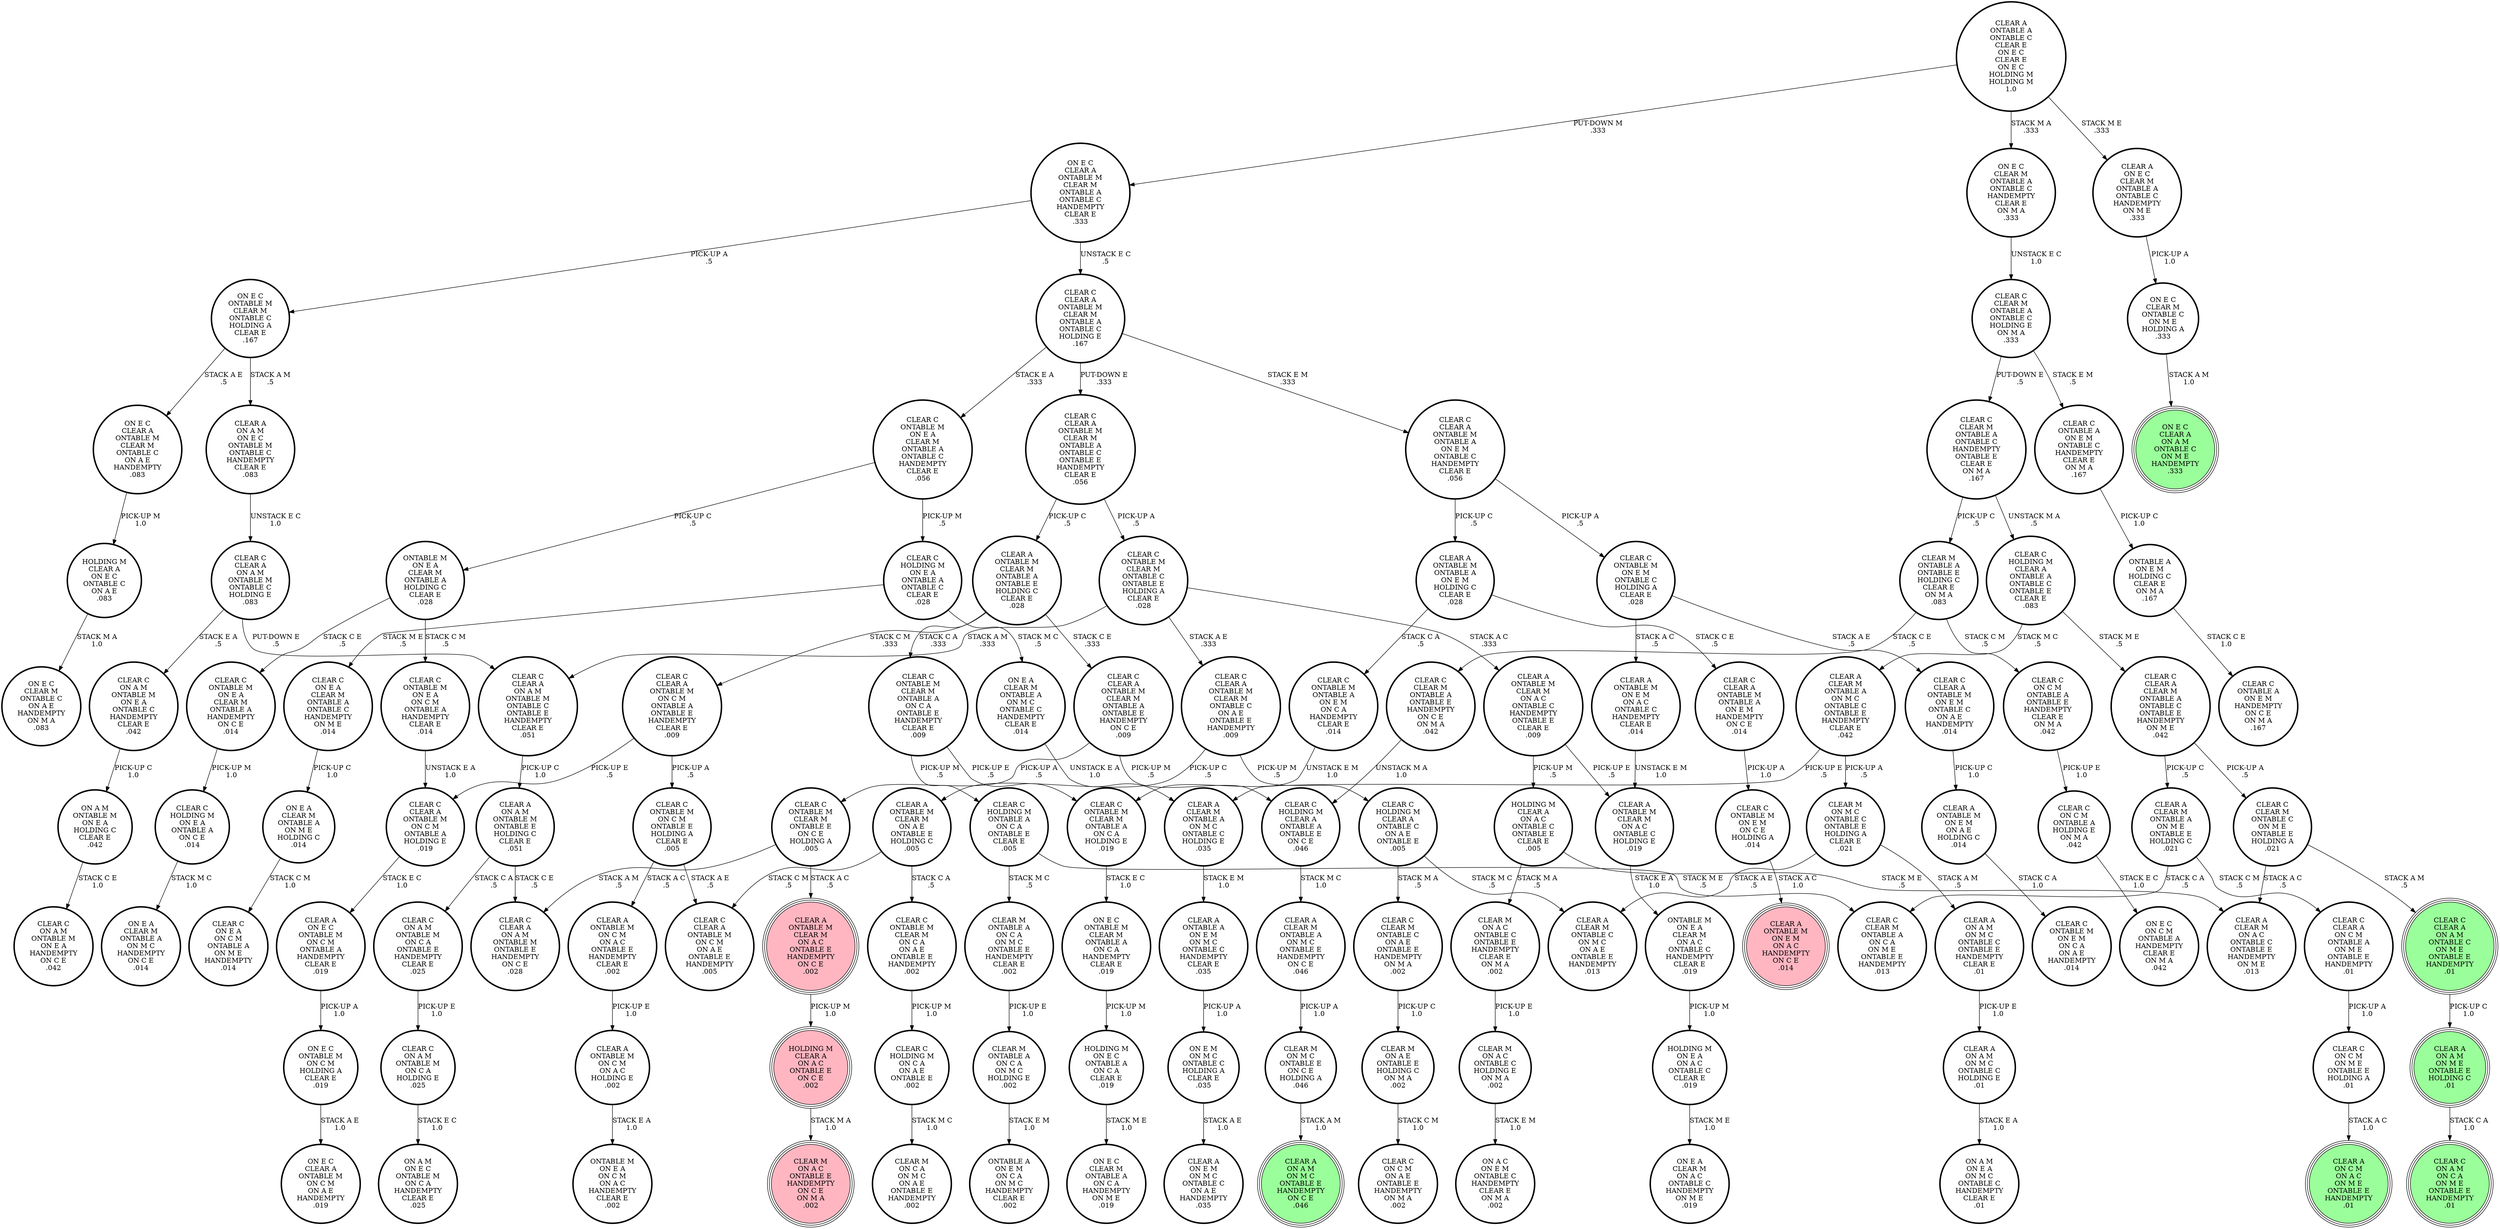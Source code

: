 digraph {
"CLEAR C\nHOLDING M\nONTABLE A\nON C A\nONTABLE E\nCLEAR E\n.005\n" -> "CLEAR C\nCLEAR M\nONTABLE A\nON C A\nON M E\nONTABLE E\nHANDEMPTY\n.013\n"[label="STACK M E\n.5\n"];
"CLEAR C\nHOLDING M\nONTABLE A\nON C A\nONTABLE E\nCLEAR E\n.005\n" -> "CLEAR M\nONTABLE A\nON C A\nON M C\nONTABLE E\nHANDEMPTY\nCLEAR E\n.002\n"[label="STACK M C\n.5\n"];
"ON E C\nONTABLE M\nON C M\nHOLDING A\nCLEAR E\n.019\n" -> "ON E C\nCLEAR A\nONTABLE M\nON C M\nON A E\nHANDEMPTY\n.019\n"[label="STACK A E\n1.0\n"];
"CLEAR C\nCLEAR A\nON A M\nONTABLE C\nON M E\nONTABLE E\nHANDEMPTY\n.01\n" -> "CLEAR A\nON A M\nON M E\nONTABLE E\nHOLDING C\n.01\n"[label="PICK-UP C\n1.0\n"];
"CLEAR A\nONTABLE M\nON E M\nON A E\nHOLDING C\n.014\n" -> "CLEAR C\nONTABLE M\nON E M\nON C A\nON A E\nHANDEMPTY\n.014\n"[label="STACK C A\n1.0\n"];
"CLEAR C\nCLEAR A\nONTABLE M\nON E M\nONTABLE C\nON A E\nHANDEMPTY\n.014\n" -> "CLEAR A\nONTABLE M\nON E M\nON A E\nHOLDING C\n.014\n"[label="PICK-UP C\n1.0\n"];
"CLEAR A\nONTABLE M\nONTABLE A\nON E M\nHOLDING C\nCLEAR E\n.028\n" -> "CLEAR C\nONTABLE M\nONTABLE A\nON E M\nON C A\nHANDEMPTY\nCLEAR E\n.014\n"[label="STACK C A\n.5\n"];
"CLEAR A\nONTABLE M\nONTABLE A\nON E M\nHOLDING C\nCLEAR E\n.028\n" -> "CLEAR C\nCLEAR A\nONTABLE M\nONTABLE A\nON E M\nHANDEMPTY\nON C E\n.014\n"[label="STACK C E\n.5\n"];
"CLEAR A\nONTABLE M\nON E M\nON A C\nONTABLE C\nHANDEMPTY\nCLEAR E\n.014\n" -> "CLEAR A\nONTABLE M\nCLEAR M\nON A C\nONTABLE C\nHOLDING E\n.019\n"[label="UNSTACK E M\n1.0\n"];
"CLEAR A\nONTABLE A\nON E M\nON M C\nONTABLE C\nHANDEMPTY\nCLEAR E\n.035\n" -> "ON E M\nON M C\nONTABLE C\nHOLDING A\nCLEAR E\n.035\n"[label="PICK-UP A\n1.0\n"];
"CLEAR A\nONTABLE M\nON C M\nON A C\nHOLDING E\n.002\n" -> "ONTABLE M\nON E A\nON C M\nON A C\nHANDEMPTY\nCLEAR E\n.002\n"[label="STACK E A\n1.0\n"];
"CLEAR C\nCLEAR M\nONTABLE A\nONTABLE C\nHANDEMPTY\nONTABLE E\nCLEAR E\nON M A\n.167\n" -> "CLEAR M\nONTABLE A\nONTABLE E\nHOLDING C\nCLEAR E\nON M A\n.083\n"[label="PICK-UP C\n.5\n"];
"CLEAR C\nCLEAR M\nONTABLE A\nONTABLE C\nHANDEMPTY\nONTABLE E\nCLEAR E\nON M A\n.167\n" -> "CLEAR C\nHOLDING M\nCLEAR A\nONTABLE A\nONTABLE C\nONTABLE E\nCLEAR E\n.083\n"[label="UNSTACK M A\n.5\n"];
"CLEAR C\nCLEAR A\nON C M\nONTABLE A\nON M E\nONTABLE E\nHANDEMPTY\n.01\n" -> "CLEAR C\nON C M\nON M E\nONTABLE E\nHOLDING A\n.01\n"[label="PICK-UP A\n1.0\n"];
"CLEAR A\nONTABLE A\nONTABLE C\nCLEAR E\nON E C\nCLEAR E\nON E C\nHOLDING M\nHOLDING M\n1.0\n" -> "ON E C\nCLEAR A\nONTABLE M\nCLEAR M\nONTABLE A\nONTABLE C\nHANDEMPTY\nCLEAR E\n.333\n"[label="PUT-DOWN M\n.333\n"];
"CLEAR A\nONTABLE A\nONTABLE C\nCLEAR E\nON E C\nCLEAR E\nON E C\nHOLDING M\nHOLDING M\n1.0\n" -> "ON E C\nCLEAR M\nONTABLE A\nONTABLE C\nHANDEMPTY\nCLEAR E\nON M A\n.333\n"[label="STACK M A\n.333\n"];
"CLEAR A\nONTABLE A\nONTABLE C\nCLEAR E\nON E C\nCLEAR E\nON E C\nHOLDING M\nHOLDING M\n1.0\n" -> "CLEAR A\nON E C\nCLEAR M\nONTABLE A\nONTABLE C\nHANDEMPTY\nON M E\n.333\n"[label="STACK M E\n.333\n"];
"CLEAR C\nONTABLE M\nONTABLE A\nON E M\nON C A\nHANDEMPTY\nCLEAR E\n.014\n" -> "CLEAR C\nONTABLE M\nCLEAR M\nONTABLE A\nON C A\nHOLDING E\n.019\n"[label="UNSTACK E M\n1.0\n"];
"CLEAR C\nHOLDING M\nCLEAR A\nONTABLE A\nONTABLE E\nON C E\n.046\n" -> "CLEAR A\nCLEAR M\nONTABLE A\nON M C\nONTABLE E\nHANDEMPTY\nON C E\n.046\n"[label="STACK M C\n1.0\n"];
"CLEAR A\nON E C\nONTABLE M\nON C M\nONTABLE A\nHANDEMPTY\nCLEAR E\n.019\n" -> "ON E C\nONTABLE M\nON C M\nHOLDING A\nCLEAR E\n.019\n"[label="PICK-UP A\n1.0\n"];
"CLEAR C\nONTABLE A\nON E M\nONTABLE C\nHANDEMPTY\nCLEAR E\nON M A\n.167\n" -> "ONTABLE A\nON E M\nHOLDING C\nCLEAR E\nON M A\n.167\n"[label="PICK-UP C\n1.0\n"];
"CLEAR A\nCLEAR M\nONTABLE A\nON M C\nONTABLE C\nONTABLE E\nHANDEMPTY\nCLEAR E\n.042\n" -> "CLEAR M\nON M C\nONTABLE C\nONTABLE E\nHOLDING A\nCLEAR E\n.021\n"[label="PICK-UP A\n.5\n"];
"CLEAR A\nCLEAR M\nONTABLE A\nON M C\nONTABLE C\nONTABLE E\nHANDEMPTY\nCLEAR E\n.042\n" -> "CLEAR A\nCLEAR M\nONTABLE A\nON M C\nONTABLE C\nHOLDING E\n.035\n"[label="PICK-UP E\n.5\n"];
"CLEAR C\nONTABLE M\nON E A\nCLEAR M\nONTABLE A\nONTABLE C\nHANDEMPTY\nCLEAR E\n.056\n" -> "ONTABLE M\nON E A\nCLEAR M\nONTABLE A\nHOLDING C\nCLEAR E\n.028\n"[label="PICK-UP C\n.5\n"];
"CLEAR C\nONTABLE M\nON E A\nCLEAR M\nONTABLE A\nONTABLE C\nHANDEMPTY\nCLEAR E\n.056\n" -> "CLEAR C\nHOLDING M\nON E A\nONTABLE A\nONTABLE C\nCLEAR E\n.028\n"[label="PICK-UP M\n.5\n"];
"CLEAR C\nONTABLE M\nON C M\nONTABLE E\nHOLDING A\nCLEAR E\n.005\n" -> "CLEAR A\nONTABLE M\nON C M\nON A C\nONTABLE E\nHANDEMPTY\nCLEAR E\n.002\n"[label="STACK A C\n.5\n"];
"CLEAR C\nONTABLE M\nON C M\nONTABLE E\nHOLDING A\nCLEAR E\n.005\n" -> "CLEAR C\nCLEAR A\nONTABLE M\nON C M\nON A E\nONTABLE E\nHANDEMPTY\n.005\n"[label="STACK A E\n.5\n"];
"CLEAR A\nONTABLE M\nCLEAR M\nON A E\nONTABLE E\nHOLDING C\n.005\n" -> "CLEAR C\nCLEAR A\nONTABLE M\nON C M\nON A E\nONTABLE E\nHANDEMPTY\n.005\n"[label="STACK C M\n.5\n"];
"CLEAR A\nONTABLE M\nCLEAR M\nON A E\nONTABLE E\nHOLDING C\n.005\n" -> "CLEAR C\nONTABLE M\nCLEAR M\nON C A\nON A E\nONTABLE E\nHANDEMPTY\n.002\n"[label="STACK C A\n.5\n"];
"CLEAR A\nON A M\nON M E\nONTABLE E\nHOLDING C\n.01\n" -> "CLEAR C\nON A M\nON C A\nON M E\nONTABLE E\nHANDEMPTY\n.01\n"[label="STACK C A\n1.0\n"];
"CLEAR A\nONTABLE M\nCLEAR M\nON A C\nONTABLE C\nHOLDING E\n.019\n" -> "ONTABLE M\nON E A\nCLEAR M\nON A C\nONTABLE C\nHANDEMPTY\nCLEAR E\n.019\n"[label="STACK E A\n1.0\n"];
"CLEAR C\nON E A\nCLEAR M\nONTABLE A\nONTABLE C\nHANDEMPTY\nON M E\n.014\n" -> "ON E A\nCLEAR M\nONTABLE A\nON M E\nHOLDING C\n.014\n"[label="PICK-UP C\n1.0\n"];
"ON A M\nONTABLE M\nON E A\nHOLDING C\nCLEAR E\n.042\n" -> "CLEAR C\nON A M\nONTABLE M\nON E A\nHANDEMPTY\nON C E\n.042\n"[label="STACK C E\n1.0\n"];
"CLEAR C\nCLEAR M\nONTABLE C\nON A E\nONTABLE E\nHANDEMPTY\nON M A\n.002\n" -> "CLEAR M\nON A E\nONTABLE E\nHOLDING C\nON M A\n.002\n"[label="PICK-UP C\n1.0\n"];
"CLEAR C\nCLEAR A\nONTABLE M\nON C M\nONTABLE A\nONTABLE E\nHANDEMPTY\nCLEAR E\n.009\n" -> "CLEAR C\nCLEAR A\nONTABLE M\nON C M\nONTABLE A\nHOLDING E\n.019\n"[label="PICK-UP E\n.5\n"];
"CLEAR C\nCLEAR A\nONTABLE M\nON C M\nONTABLE A\nONTABLE E\nHANDEMPTY\nCLEAR E\n.009\n" -> "CLEAR C\nONTABLE M\nON C M\nONTABLE E\nHOLDING A\nCLEAR E\n.005\n"[label="PICK-UP A\n.5\n"];
"ON E C\nCLEAR A\nONTABLE M\nCLEAR M\nONTABLE C\nON A E\nHANDEMPTY\n.083\n" -> "HOLDING M\nCLEAR A\nON E C\nONTABLE C\nON A E\n.083\n"[label="PICK-UP M\n1.0\n"];
"CLEAR C\nONTABLE M\nON E M\nONTABLE C\nHOLDING A\nCLEAR E\n.028\n" -> "CLEAR C\nCLEAR A\nONTABLE M\nON E M\nONTABLE C\nON A E\nHANDEMPTY\n.014\n"[label="STACK A E\n.5\n"];
"CLEAR C\nONTABLE M\nON E M\nONTABLE C\nHOLDING A\nCLEAR E\n.028\n" -> "CLEAR A\nONTABLE M\nON E M\nON A C\nONTABLE C\nHANDEMPTY\nCLEAR E\n.014\n"[label="STACK A C\n.5\n"];
"CLEAR C\nHOLDING M\nON C A\nON A E\nONTABLE E\n.002\n" -> "CLEAR M\nON C A\nON M C\nON A E\nONTABLE E\nHANDEMPTY\n.002\n"[label="STACK M C\n1.0\n"];
"CLEAR A\nON A M\nON M C\nONTABLE C\nHOLDING E\n.01\n" -> "ON A M\nON E A\nON M C\nONTABLE C\nHANDEMPTY\nCLEAR E\n.01\n"[label="STACK E A\n1.0\n"];
"ON E C\nCLEAR A\nONTABLE M\nCLEAR M\nONTABLE A\nONTABLE C\nHANDEMPTY\nCLEAR E\n.333\n" -> "CLEAR C\nCLEAR A\nONTABLE M\nCLEAR M\nONTABLE A\nONTABLE C\nHOLDING E\n.167\n"[label="UNSTACK E C\n.5\n"];
"ON E C\nCLEAR A\nONTABLE M\nCLEAR M\nONTABLE A\nONTABLE C\nHANDEMPTY\nCLEAR E\n.333\n" -> "ON E C\nONTABLE M\nCLEAR M\nONTABLE C\nHOLDING A\nCLEAR E\n.167\n"[label="PICK-UP A\n.5\n"];
"CLEAR A\nCLEAR M\nONTABLE A\nON M C\nONTABLE C\nHOLDING E\n.035\n" -> "CLEAR A\nONTABLE A\nON E M\nON M C\nONTABLE C\nHANDEMPTY\nCLEAR E\n.035\n"[label="STACK E M\n1.0\n"];
"CLEAR A\nON A M\nON E C\nONTABLE M\nONTABLE C\nHANDEMPTY\nCLEAR E\n.083\n" -> "CLEAR C\nCLEAR A\nON A M\nONTABLE M\nONTABLE C\nHOLDING E\n.083\n"[label="UNSTACK E C\n1.0\n"];
"CLEAR C\nONTABLE M\nCLEAR M\nONTABLE E\nON C E\nHOLDING A\n.005\n" -> "CLEAR C\nCLEAR A\nON A M\nONTABLE M\nONTABLE E\nHANDEMPTY\nON C E\n.028\n"[label="STACK A M\n.5\n"];
"CLEAR C\nONTABLE M\nCLEAR M\nONTABLE E\nON C E\nHOLDING A\n.005\n" -> "CLEAR A\nONTABLE M\nCLEAR M\nON A C\nONTABLE E\nHANDEMPTY\nON C E\n.002\n"[label="STACK A C\n.5\n"];
"HOLDING M\nCLEAR A\nON A C\nONTABLE E\nON C E\n.002\n" -> "CLEAR M\nON A C\nONTABLE E\nHANDEMPTY\nON C E\nON M A\n.002\n"[label="STACK M A\n1.0\n"];
"CLEAR C\nONTABLE M\nCLEAR M\nONTABLE A\nON C A\nHOLDING E\n.019\n" -> "ON E C\nONTABLE M\nCLEAR M\nONTABLE A\nON C A\nHANDEMPTY\nCLEAR E\n.019\n"[label="STACK E C\n1.0\n"];
"ON E C\nCLEAR M\nONTABLE C\nON M E\nHOLDING A\n.333\n" -> "ON E C\nCLEAR A\nON A M\nONTABLE C\nON M E\nHANDEMPTY\n.333\n"[label="STACK A M\n1.0\n"];
"ON E A\nCLEAR M\nONTABLE A\nON M C\nONTABLE C\nHANDEMPTY\nCLEAR E\n.014\n" -> "CLEAR A\nCLEAR M\nONTABLE A\nON M C\nONTABLE C\nHOLDING E\n.035\n"[label="UNSTACK E A\n1.0\n"];
"ONTABLE A\nON E M\nHOLDING C\nCLEAR E\nON M A\n.167\n" -> "CLEAR C\nONTABLE A\nON E M\nHANDEMPTY\nON C E\nON M A\n.167\n"[label="STACK C E\n1.0\n"];
"CLEAR C\nCLEAR A\nONTABLE M\nCLEAR M\nONTABLE A\nONTABLE C\nHOLDING E\n.167\n" -> "CLEAR C\nCLEAR A\nONTABLE M\nCLEAR M\nONTABLE A\nONTABLE C\nONTABLE E\nHANDEMPTY\nCLEAR E\n.056\n"[label="PUT-DOWN E\n.333\n"];
"CLEAR C\nCLEAR A\nONTABLE M\nCLEAR M\nONTABLE A\nONTABLE C\nHOLDING E\n.167\n" -> "CLEAR C\nCLEAR A\nONTABLE M\nONTABLE A\nON E M\nONTABLE C\nHANDEMPTY\nCLEAR E\n.056\n"[label="STACK E M\n.333\n"];
"CLEAR C\nCLEAR A\nONTABLE M\nCLEAR M\nONTABLE A\nONTABLE C\nHOLDING E\n.167\n" -> "CLEAR C\nONTABLE M\nON E A\nCLEAR M\nONTABLE A\nONTABLE C\nHANDEMPTY\nCLEAR E\n.056\n"[label="STACK E A\n.333\n"];
"CLEAR A\nCLEAR M\nONTABLE A\nON M E\nONTABLE E\nHOLDING C\n.021\n" -> "CLEAR C\nCLEAR A\nON C M\nONTABLE A\nON M E\nONTABLE E\nHANDEMPTY\n.01\n"[label="STACK C M\n.5\n"];
"CLEAR A\nCLEAR M\nONTABLE A\nON M E\nONTABLE E\nHOLDING C\n.021\n" -> "CLEAR C\nCLEAR M\nONTABLE A\nON C A\nON M E\nONTABLE E\nHANDEMPTY\n.013\n"[label="STACK C A\n.5\n"];
"CLEAR C\nHOLDING M\nCLEAR A\nONTABLE C\nON A E\nONTABLE E\n.005\n" -> "CLEAR C\nCLEAR M\nONTABLE C\nON A E\nONTABLE E\nHANDEMPTY\nON M A\n.002\n"[label="STACK M A\n.5\n"];
"CLEAR C\nHOLDING M\nCLEAR A\nONTABLE C\nON A E\nONTABLE E\n.005\n" -> "CLEAR A\nCLEAR M\nONTABLE C\nON M C\nON A E\nONTABLE E\nHANDEMPTY\n.013\n"[label="STACK M C\n.5\n"];
"CLEAR C\nON A M\nONTABLE M\nON C A\nONTABLE E\nHANDEMPTY\nCLEAR E\n.025\n" -> "CLEAR C\nON A M\nONTABLE M\nON C A\nHOLDING E\n.025\n"[label="PICK-UP E\n1.0\n"];
"CLEAR A\nONTABLE M\nCLEAR M\nON A C\nONTABLE C\nHANDEMPTY\nONTABLE E\nCLEAR E\n.009\n" -> "CLEAR A\nONTABLE M\nCLEAR M\nON A C\nONTABLE C\nHOLDING E\n.019\n"[label="PICK-UP E\n.5\n"];
"CLEAR A\nONTABLE M\nCLEAR M\nON A C\nONTABLE C\nHANDEMPTY\nONTABLE E\nCLEAR E\n.009\n" -> "HOLDING M\nCLEAR A\nON A C\nONTABLE C\nONTABLE E\nCLEAR E\n.005\n"[label="PICK-UP M\n.5\n"];
"CLEAR C\nCLEAR M\nONTABLE A\nONTABLE C\nHOLDING E\nON M A\n.333\n" -> "CLEAR C\nCLEAR M\nONTABLE A\nONTABLE C\nHANDEMPTY\nONTABLE E\nCLEAR E\nON M A\n.167\n"[label="PUT-DOWN E\n.5\n"];
"CLEAR C\nCLEAR M\nONTABLE A\nONTABLE C\nHOLDING E\nON M A\n.333\n" -> "CLEAR C\nONTABLE A\nON E M\nONTABLE C\nHANDEMPTY\nCLEAR E\nON M A\n.167\n"[label="STACK E M\n.5\n"];
"ONTABLE M\nON E A\nCLEAR M\nON A C\nONTABLE C\nHANDEMPTY\nCLEAR E\n.019\n" -> "HOLDING M\nON E A\nON A C\nONTABLE C\nCLEAR E\n.019\n"[label="PICK-UP M\n1.0\n"];
"HOLDING M\nON E C\nONTABLE A\nON C A\nCLEAR E\n.019\n" -> "ON E C\nCLEAR M\nONTABLE A\nON C A\nHANDEMPTY\nON M E\n.019\n"[label="STACK M E\n1.0\n"];
"CLEAR C\nONTABLE M\nCLEAR M\nON C A\nON A E\nONTABLE E\nHANDEMPTY\n.002\n" -> "CLEAR C\nHOLDING M\nON C A\nON A E\nONTABLE E\n.002\n"[label="PICK-UP M\n1.0\n"];
"CLEAR M\nONTABLE A\nONTABLE E\nHOLDING C\nCLEAR E\nON M A\n.083\n" -> "CLEAR C\nON C M\nONTABLE A\nONTABLE E\nHANDEMPTY\nCLEAR E\nON M A\n.042\n"[label="STACK C M\n.5\n"];
"CLEAR M\nONTABLE A\nONTABLE E\nHOLDING C\nCLEAR E\nON M A\n.083\n" -> "CLEAR C\nCLEAR M\nONTABLE A\nONTABLE E\nHANDEMPTY\nON C E\nON M A\n.042\n"[label="STACK C E\n.5\n"];
"CLEAR M\nON M C\nONTABLE C\nONTABLE E\nHOLDING A\nCLEAR E\n.021\n" -> "CLEAR A\nON A M\nON M C\nONTABLE C\nONTABLE E\nHANDEMPTY\nCLEAR E\n.01\n"[label="STACK A M\n.5\n"];
"CLEAR M\nON M C\nONTABLE C\nONTABLE E\nHOLDING A\nCLEAR E\n.021\n" -> "CLEAR A\nCLEAR M\nONTABLE C\nON M C\nON A E\nONTABLE E\nHANDEMPTY\n.013\n"[label="STACK A E\n.5\n"];
"ON E A\nCLEAR M\nONTABLE A\nON M E\nHOLDING C\n.014\n" -> "CLEAR C\nON E A\nON C M\nONTABLE A\nON M E\nHANDEMPTY\n.014\n"[label="STACK C M\n1.0\n"];
"CLEAR C\nCLEAR A\nONTABLE M\nONTABLE A\nON E M\nHANDEMPTY\nON C E\n.014\n" -> "CLEAR C\nONTABLE M\nON E M\nON C E\nHOLDING A\n.014\n"[label="PICK-UP A\n1.0\n"];
"HOLDING M\nON E A\nON A C\nONTABLE C\nCLEAR E\n.019\n" -> "ON E A\nCLEAR M\nON A C\nONTABLE C\nHANDEMPTY\nON M E\n.019\n"[label="STACK M E\n1.0\n"];
"CLEAR M\nONTABLE A\nON C A\nON M C\nHOLDING E\n.002\n" -> "ONTABLE A\nON E M\nON C A\nON M C\nHANDEMPTY\nCLEAR E\n.002\n"[label="STACK E M\n1.0\n"];
"CLEAR C\nONTABLE M\nON E M\nON C E\nHOLDING A\n.014\n" -> "CLEAR A\nONTABLE M\nON E M\nON A C\nHANDEMPTY\nON C E\n.014\n"[label="STACK A C\n1.0\n"];
"ON E C\nONTABLE M\nCLEAR M\nONTABLE A\nON C A\nHANDEMPTY\nCLEAR E\n.019\n" -> "HOLDING M\nON E C\nONTABLE A\nON C A\nCLEAR E\n.019\n"[label="PICK-UP M\n1.0\n"];
"CLEAR M\nON A C\nONTABLE C\nHOLDING E\nON M A\n.002\n" -> "ON A C\nON E M\nONTABLE C\nHANDEMPTY\nCLEAR E\nON M A\n.002\n"[label="STACK E M\n1.0\n"];
"CLEAR M\nON A E\nONTABLE E\nHOLDING C\nON M A\n.002\n" -> "CLEAR C\nON C M\nON A E\nONTABLE E\nHANDEMPTY\nON M A\n.002\n"[label="STACK C M\n1.0\n"];
"ON E C\nCLEAR M\nONTABLE A\nONTABLE C\nHANDEMPTY\nCLEAR E\nON M A\n.333\n" -> "CLEAR C\nCLEAR M\nONTABLE A\nONTABLE C\nHOLDING E\nON M A\n.333\n"[label="UNSTACK E C\n1.0\n"];
"CLEAR A\nON A M\nON M C\nONTABLE C\nONTABLE E\nHANDEMPTY\nCLEAR E\n.01\n" -> "CLEAR A\nON A M\nON M C\nONTABLE C\nHOLDING E\n.01\n"[label="PICK-UP E\n1.0\n"];
"CLEAR C\nONTABLE M\nON E A\nON C M\nONTABLE A\nHANDEMPTY\nCLEAR E\n.014\n" -> "CLEAR C\nCLEAR A\nONTABLE M\nON C M\nONTABLE A\nHOLDING E\n.019\n"[label="UNSTACK E A\n1.0\n"];
"CLEAR A\nONTABLE M\nCLEAR M\nON A C\nONTABLE E\nHANDEMPTY\nON C E\n.002\n" -> "HOLDING M\nCLEAR A\nON A C\nONTABLE E\nON C E\n.002\n"[label="PICK-UP M\n1.0\n"];
"CLEAR C\nCLEAR A\nONTABLE M\nON C M\nONTABLE A\nHOLDING E\n.019\n" -> "CLEAR A\nON E C\nONTABLE M\nON C M\nONTABLE A\nHANDEMPTY\nCLEAR E\n.019\n"[label="STACK E C\n1.0\n"];
"CLEAR C\nCLEAR M\nONTABLE C\nON M E\nONTABLE E\nHOLDING A\n.021\n" -> "CLEAR A\nCLEAR M\nON A C\nONTABLE C\nONTABLE E\nHANDEMPTY\nON M E\n.013\n"[label="STACK A C\n.5\n"];
"CLEAR C\nCLEAR M\nONTABLE C\nON M E\nONTABLE E\nHOLDING A\n.021\n" -> "CLEAR C\nCLEAR A\nON A M\nONTABLE C\nON M E\nONTABLE E\nHANDEMPTY\n.01\n"[label="STACK A M\n.5\n"];
"CLEAR C\nONTABLE M\nCLEAR M\nONTABLE A\nON C A\nONTABLE E\nHANDEMPTY\nCLEAR E\n.009\n" -> "CLEAR C\nHOLDING M\nONTABLE A\nON C A\nONTABLE E\nCLEAR E\n.005\n"[label="PICK-UP M\n.5\n"];
"CLEAR C\nONTABLE M\nCLEAR M\nONTABLE A\nON C A\nONTABLE E\nHANDEMPTY\nCLEAR E\n.009\n" -> "CLEAR C\nONTABLE M\nCLEAR M\nONTABLE A\nON C A\nHOLDING E\n.019\n"[label="PICK-UP E\n.5\n"];
"CLEAR A\nONTABLE M\nCLEAR M\nONTABLE A\nONTABLE E\nHOLDING C\nCLEAR E\n.028\n" -> "CLEAR C\nCLEAR A\nONTABLE M\nON C M\nONTABLE A\nONTABLE E\nHANDEMPTY\nCLEAR E\n.009\n"[label="STACK C M\n.333\n"];
"CLEAR A\nONTABLE M\nCLEAR M\nONTABLE A\nONTABLE E\nHOLDING C\nCLEAR E\n.028\n" -> "CLEAR C\nONTABLE M\nCLEAR M\nONTABLE A\nON C A\nONTABLE E\nHANDEMPTY\nCLEAR E\n.009\n"[label="STACK C A\n.333\n"];
"CLEAR A\nONTABLE M\nCLEAR M\nONTABLE A\nONTABLE E\nHOLDING C\nCLEAR E\n.028\n" -> "CLEAR C\nCLEAR A\nONTABLE M\nCLEAR M\nONTABLE A\nONTABLE E\nHANDEMPTY\nON C E\n.009\n"[label="STACK C E\n.333\n"];
"HOLDING M\nCLEAR A\nON E C\nONTABLE C\nON A E\n.083\n" -> "ON E C\nCLEAR M\nONTABLE C\nON A E\nHANDEMPTY\nON M A\n.083\n"[label="STACK M A\n1.0\n"];
"CLEAR C\nON C M\nONTABLE A\nHOLDING E\nON M A\n.042\n" -> "ON E C\nON C M\nONTABLE A\nHANDEMPTY\nCLEAR E\nON M A\n.042\n"[label="STACK E C\n1.0\n"];
"CLEAR C\nHOLDING M\nCLEAR A\nONTABLE A\nONTABLE C\nONTABLE E\nCLEAR E\n.083\n" -> "CLEAR A\nCLEAR M\nONTABLE A\nON M C\nONTABLE C\nONTABLE E\nHANDEMPTY\nCLEAR E\n.042\n"[label="STACK M C\n.5\n"];
"CLEAR C\nHOLDING M\nCLEAR A\nONTABLE A\nONTABLE C\nONTABLE E\nCLEAR E\n.083\n" -> "CLEAR C\nCLEAR A\nCLEAR M\nONTABLE A\nONTABLE C\nONTABLE E\nHANDEMPTY\nON M E\n.042\n"[label="STACK M E\n.5\n"];
"CLEAR C\nCLEAR M\nONTABLE A\nONTABLE E\nHANDEMPTY\nON C E\nON M A\n.042\n" -> "CLEAR C\nHOLDING M\nCLEAR A\nONTABLE A\nONTABLE E\nON C E\n.046\n"[label="UNSTACK M A\n1.0\n"];
"ONTABLE M\nON E A\nCLEAR M\nONTABLE A\nHOLDING C\nCLEAR E\n.028\n" -> "CLEAR C\nONTABLE M\nON E A\nCLEAR M\nONTABLE A\nHANDEMPTY\nON C E\n.014\n"[label="STACK C E\n.5\n"];
"ONTABLE M\nON E A\nCLEAR M\nONTABLE A\nHOLDING C\nCLEAR E\n.028\n" -> "CLEAR C\nONTABLE M\nON E A\nON C M\nONTABLE A\nHANDEMPTY\nCLEAR E\n.014\n"[label="STACK C M\n.5\n"];
"CLEAR C\nONTABLE M\nCLEAR M\nONTABLE C\nONTABLE E\nHOLDING A\nCLEAR E\n.028\n" -> "CLEAR C\nCLEAR A\nONTABLE M\nCLEAR M\nONTABLE C\nON A E\nONTABLE E\nHANDEMPTY\n.009\n"[label="STACK A E\n.333\n"];
"CLEAR C\nONTABLE M\nCLEAR M\nONTABLE C\nONTABLE E\nHOLDING A\nCLEAR E\n.028\n" -> "CLEAR A\nONTABLE M\nCLEAR M\nON A C\nONTABLE C\nHANDEMPTY\nONTABLE E\nCLEAR E\n.009\n"[label="STACK A C\n.333\n"];
"CLEAR C\nONTABLE M\nCLEAR M\nONTABLE C\nONTABLE E\nHOLDING A\nCLEAR E\n.028\n" -> "CLEAR C\nCLEAR A\nON A M\nONTABLE M\nONTABLE C\nONTABLE E\nHANDEMPTY\nCLEAR E\n.051\n"[label="STACK A M\n.333\n"];
"CLEAR M\nON A C\nONTABLE C\nONTABLE E\nHANDEMPTY\nCLEAR E\nON M A\n.002\n" -> "CLEAR M\nON A C\nONTABLE C\nHOLDING E\nON M A\n.002\n"[label="PICK-UP E\n1.0\n"];
"CLEAR A\nONTABLE M\nON C M\nON A C\nONTABLE E\nHANDEMPTY\nCLEAR E\n.002\n" -> "CLEAR A\nONTABLE M\nON C M\nON A C\nHOLDING E\n.002\n"[label="PICK-UP E\n1.0\n"];
"CLEAR C\nCLEAR A\nON A M\nONTABLE M\nONTABLE C\nONTABLE E\nHANDEMPTY\nCLEAR E\n.051\n" -> "CLEAR A\nON A M\nONTABLE M\nONTABLE E\nHOLDING C\nCLEAR E\n.051\n"[label="PICK-UP C\n1.0\n"];
"CLEAR C\nON A M\nONTABLE M\nON E A\nONTABLE C\nHANDEMPTY\nCLEAR E\n.042\n" -> "ON A M\nONTABLE M\nON E A\nHOLDING C\nCLEAR E\n.042\n"[label="PICK-UP C\n1.0\n"];
"ON E M\nON M C\nONTABLE C\nHOLDING A\nCLEAR E\n.035\n" -> "CLEAR A\nON E M\nON M C\nONTABLE C\nON A E\nHANDEMPTY\n.035\n"[label="STACK A E\n1.0\n"];
"CLEAR C\nONTABLE M\nON E A\nCLEAR M\nONTABLE A\nHANDEMPTY\nON C E\n.014\n" -> "CLEAR C\nHOLDING M\nON E A\nONTABLE A\nON C E\n.014\n"[label="PICK-UP M\n1.0\n"];
"CLEAR C\nHOLDING M\nON E A\nONTABLE A\nON C E\n.014\n" -> "ON E A\nCLEAR M\nONTABLE A\nON M C\nHANDEMPTY\nON C E\n.014\n"[label="STACK M C\n1.0\n"];
"CLEAR C\nCLEAR A\nONTABLE M\nCLEAR M\nONTABLE C\nON A E\nONTABLE E\nHANDEMPTY\n.009\n" -> "CLEAR C\nHOLDING M\nCLEAR A\nONTABLE C\nON A E\nONTABLE E\n.005\n"[label="PICK-UP M\n.5\n"];
"CLEAR C\nCLEAR A\nONTABLE M\nCLEAR M\nONTABLE C\nON A E\nONTABLE E\nHANDEMPTY\n.009\n" -> "CLEAR A\nONTABLE M\nCLEAR M\nON A E\nONTABLE E\nHOLDING C\n.005\n"[label="PICK-UP C\n.5\n"];
"CLEAR C\nCLEAR A\nONTABLE M\nCLEAR M\nONTABLE A\nONTABLE C\nONTABLE E\nHANDEMPTY\nCLEAR E\n.056\n" -> "CLEAR C\nONTABLE M\nCLEAR M\nONTABLE C\nONTABLE E\nHOLDING A\nCLEAR E\n.028\n"[label="PICK-UP A\n.5\n"];
"CLEAR C\nCLEAR A\nONTABLE M\nCLEAR M\nONTABLE A\nONTABLE C\nONTABLE E\nHANDEMPTY\nCLEAR E\n.056\n" -> "CLEAR A\nONTABLE M\nCLEAR M\nONTABLE A\nONTABLE E\nHOLDING C\nCLEAR E\n.028\n"[label="PICK-UP C\n.5\n"];
"ON E C\nONTABLE M\nCLEAR M\nONTABLE C\nHOLDING A\nCLEAR E\n.167\n" -> "ON E C\nCLEAR A\nONTABLE M\nCLEAR M\nONTABLE C\nON A E\nHANDEMPTY\n.083\n"[label="STACK A E\n.5\n"];
"ON E C\nONTABLE M\nCLEAR M\nONTABLE C\nHOLDING A\nCLEAR E\n.167\n" -> "CLEAR A\nON A M\nON E C\nONTABLE M\nONTABLE C\nHANDEMPTY\nCLEAR E\n.083\n"[label="STACK A M\n.5\n"];
"CLEAR C\nCLEAR A\nONTABLE M\nONTABLE A\nON E M\nONTABLE C\nHANDEMPTY\nCLEAR E\n.056\n" -> "CLEAR A\nONTABLE M\nONTABLE A\nON E M\nHOLDING C\nCLEAR E\n.028\n"[label="PICK-UP C\n.5\n"];
"CLEAR C\nCLEAR A\nONTABLE M\nONTABLE A\nON E M\nONTABLE C\nHANDEMPTY\nCLEAR E\n.056\n" -> "CLEAR C\nONTABLE M\nON E M\nONTABLE C\nHOLDING A\nCLEAR E\n.028\n"[label="PICK-UP A\n.5\n"];
"CLEAR C\nON C M\nON M E\nONTABLE E\nHOLDING A\n.01\n" -> "CLEAR A\nON C M\nON A C\nON M E\nONTABLE E\nHANDEMPTY\n.01\n"[label="STACK A C\n1.0\n"];
"CLEAR M\nONTABLE A\nON C A\nON M C\nONTABLE E\nHANDEMPTY\nCLEAR E\n.002\n" -> "CLEAR M\nONTABLE A\nON C A\nON M C\nHOLDING E\n.002\n"[label="PICK-UP E\n1.0\n"];
"CLEAR C\nON A M\nONTABLE M\nON C A\nHOLDING E\n.025\n" -> "ON A M\nON E C\nONTABLE M\nON C A\nHANDEMPTY\nCLEAR E\n.025\n"[label="STACK E C\n1.0\n"];
"CLEAR C\nCLEAR A\nON A M\nONTABLE M\nONTABLE C\nHOLDING E\n.083\n" -> "CLEAR C\nON A M\nONTABLE M\nON E A\nONTABLE C\nHANDEMPTY\nCLEAR E\n.042\n"[label="STACK E A\n.5\n"];
"CLEAR C\nCLEAR A\nON A M\nONTABLE M\nONTABLE C\nHOLDING E\n.083\n" -> "CLEAR C\nCLEAR A\nON A M\nONTABLE M\nONTABLE C\nONTABLE E\nHANDEMPTY\nCLEAR E\n.051\n"[label="PUT-DOWN E\n.5\n"];
"CLEAR M\nON M C\nONTABLE E\nON C E\nHOLDING A\n.046\n" -> "CLEAR A\nON A M\nON M C\nONTABLE E\nHANDEMPTY\nON C E\n.046\n"[label="STACK A M\n1.0\n"];
"CLEAR A\nCLEAR M\nONTABLE A\nON M C\nONTABLE E\nHANDEMPTY\nON C E\n.046\n" -> "CLEAR M\nON M C\nONTABLE E\nON C E\nHOLDING A\n.046\n"[label="PICK-UP A\n1.0\n"];
"CLEAR C\nHOLDING M\nON E A\nONTABLE A\nONTABLE C\nCLEAR E\n.028\n" -> "ON E A\nCLEAR M\nONTABLE A\nON M C\nONTABLE C\nHANDEMPTY\nCLEAR E\n.014\n"[label="STACK M C\n.5\n"];
"CLEAR C\nHOLDING M\nON E A\nONTABLE A\nONTABLE C\nCLEAR E\n.028\n" -> "CLEAR C\nON E A\nCLEAR M\nONTABLE A\nONTABLE C\nHANDEMPTY\nON M E\n.014\n"[label="STACK M E\n.5\n"];
"CLEAR C\nCLEAR A\nCLEAR M\nONTABLE A\nONTABLE C\nONTABLE E\nHANDEMPTY\nON M E\n.042\n" -> "CLEAR A\nCLEAR M\nONTABLE A\nON M E\nONTABLE E\nHOLDING C\n.021\n"[label="PICK-UP C\n.5\n"];
"CLEAR C\nCLEAR A\nCLEAR M\nONTABLE A\nONTABLE C\nONTABLE E\nHANDEMPTY\nON M E\n.042\n" -> "CLEAR C\nCLEAR M\nONTABLE C\nON M E\nONTABLE E\nHOLDING A\n.021\n"[label="PICK-UP A\n.5\n"];
"CLEAR C\nCLEAR A\nONTABLE M\nCLEAR M\nONTABLE A\nONTABLE E\nHANDEMPTY\nON C E\n.009\n" -> "CLEAR C\nONTABLE M\nCLEAR M\nONTABLE E\nON C E\nHOLDING A\n.005\n"[label="PICK-UP A\n.5\n"];
"CLEAR C\nCLEAR A\nONTABLE M\nCLEAR M\nONTABLE A\nONTABLE E\nHANDEMPTY\nON C E\n.009\n" -> "CLEAR C\nHOLDING M\nCLEAR A\nONTABLE A\nONTABLE E\nON C E\n.046\n"[label="PICK-UP M\n.5\n"];
"CLEAR A\nON A M\nONTABLE M\nONTABLE E\nHOLDING C\nCLEAR E\n.051\n" -> "CLEAR C\nON A M\nONTABLE M\nON C A\nONTABLE E\nHANDEMPTY\nCLEAR E\n.025\n"[label="STACK C A\n.5\n"];
"CLEAR A\nON A M\nONTABLE M\nONTABLE E\nHOLDING C\nCLEAR E\n.051\n" -> "CLEAR C\nCLEAR A\nON A M\nONTABLE M\nONTABLE E\nHANDEMPTY\nON C E\n.028\n"[label="STACK C E\n.5\n"];
"CLEAR A\nON E C\nCLEAR M\nONTABLE A\nONTABLE C\nHANDEMPTY\nON M E\n.333\n" -> "ON E C\nCLEAR M\nONTABLE C\nON M E\nHOLDING A\n.333\n"[label="PICK-UP A\n1.0\n"];
"CLEAR C\nON C M\nONTABLE A\nONTABLE E\nHANDEMPTY\nCLEAR E\nON M A\n.042\n" -> "CLEAR C\nON C M\nONTABLE A\nHOLDING E\nON M A\n.042\n"[label="PICK-UP E\n1.0\n"];
"HOLDING M\nCLEAR A\nON A C\nONTABLE C\nONTABLE E\nCLEAR E\n.005\n" -> "CLEAR A\nCLEAR M\nON A C\nONTABLE C\nONTABLE E\nHANDEMPTY\nON M E\n.013\n"[label="STACK M E\n.5\n"];
"HOLDING M\nCLEAR A\nON A C\nONTABLE C\nONTABLE E\nCLEAR E\n.005\n" -> "CLEAR M\nON A C\nONTABLE C\nONTABLE E\nHANDEMPTY\nCLEAR E\nON M A\n.002\n"[label="STACK M A\n.5\n"];
"ON E C\nCLEAR A\nON A M\nONTABLE C\nON M E\nHANDEMPTY\n.333\n" [shape=circle, style=filled, fillcolor=palegreen1, peripheries=3];
"ONTABLE M\nON E A\nON C M\nON A C\nHANDEMPTY\nCLEAR E\n.002\n" [shape=circle, penwidth=3];
"CLEAR C\nON A M\nON C A\nON M E\nONTABLE E\nHANDEMPTY\n.01\n" [shape=circle, style=filled, fillcolor=palegreen1, peripheries=3];
"ON E A\nCLEAR M\nONTABLE A\nON M C\nHANDEMPTY\nON C E\n.014\n" [shape=circle, penwidth=3];
"CLEAR C\nONTABLE M\nON E M\nON C A\nON A E\nHANDEMPTY\n.014\n" [shape=circle, penwidth=3];
"CLEAR A\nCLEAR M\nON A C\nONTABLE C\nONTABLE E\nHANDEMPTY\nON M E\n.013\n" [shape=circle, penwidth=3];
"ON E C\nCLEAR M\nONTABLE C\nON A E\nHANDEMPTY\nON M A\n.083\n" [shape=circle, penwidth=3];
"CLEAR M\nON C A\nON M C\nON A E\nONTABLE E\nHANDEMPTY\n.002\n" [shape=circle, penwidth=3];
"ON E C\nON C M\nONTABLE A\nHANDEMPTY\nCLEAR E\nON M A\n.042\n" [shape=circle, penwidth=3];
"CLEAR C\nON C M\nON A E\nONTABLE E\nHANDEMPTY\nON M A\n.002\n" [shape=circle, penwidth=3];
"ON A M\nON E C\nONTABLE M\nON C A\nHANDEMPTY\nCLEAR E\n.025\n" [shape=circle, penwidth=3];
"ON E A\nCLEAR M\nON A C\nONTABLE C\nHANDEMPTY\nON M E\n.019\n" [shape=circle, penwidth=3];
"ON E C\nCLEAR M\nONTABLE A\nON C A\nHANDEMPTY\nON M E\n.019\n" [shape=circle, penwidth=3];
"ON E C\nCLEAR A\nONTABLE M\nON C M\nON A E\nHANDEMPTY\n.019\n" [shape=circle, penwidth=3];
"CLEAR A\nCLEAR M\nONTABLE C\nON M C\nON A E\nONTABLE E\nHANDEMPTY\n.013\n" [shape=circle, penwidth=3];
"CLEAR C\nCLEAR M\nONTABLE A\nON C A\nON M E\nONTABLE E\nHANDEMPTY\n.013\n" [shape=circle, penwidth=3];
"CLEAR C\nONTABLE A\nON E M\nHANDEMPTY\nON C E\nON M A\n.167\n" [shape=circle, penwidth=3];
"CLEAR A\nONTABLE M\nON E M\nON A C\nHANDEMPTY\nON C E\n.014\n" [shape=circle, style=filled, fillcolor=lightpink, peripheries=3];
"CLEAR A\nON C M\nON A C\nON M E\nONTABLE E\nHANDEMPTY\n.01\n" [shape=circle, style=filled, fillcolor=palegreen1, peripheries=3];
"CLEAR C\nCLEAR A\nON A M\nONTABLE M\nONTABLE E\nHANDEMPTY\nON C E\n.028\n" [shape=circle, penwidth=3];
"CLEAR A\nON E M\nON M C\nONTABLE C\nON A E\nHANDEMPTY\n.035\n" [shape=circle, penwidth=3];
"CLEAR C\nCLEAR A\nONTABLE M\nON C M\nON A E\nONTABLE E\nHANDEMPTY\n.005\n" [shape=circle, penwidth=3];
"ON A M\nON E A\nON M C\nONTABLE C\nHANDEMPTY\nCLEAR E\n.01\n" [shape=circle, penwidth=3];
"CLEAR A\nON A M\nON M C\nONTABLE E\nHANDEMPTY\nON C E\n.046\n" [shape=circle, style=filled, fillcolor=palegreen1, peripheries=3];
"CLEAR M\nON A C\nONTABLE E\nHANDEMPTY\nON C E\nON M A\n.002\n" [shape=circle, style=filled, fillcolor=lightpink, peripheries=3];
"ONTABLE A\nON E M\nON C A\nON M C\nHANDEMPTY\nCLEAR E\n.002\n" [shape=circle, penwidth=3];
"CLEAR C\nON A M\nONTABLE M\nON E A\nHANDEMPTY\nON C E\n.042\n" [shape=circle, penwidth=3];
"ON A C\nON E M\nONTABLE C\nHANDEMPTY\nCLEAR E\nON M A\n.002\n" [shape=circle, penwidth=3];
"CLEAR C\nON E A\nON C M\nONTABLE A\nON M E\nHANDEMPTY\n.014\n" [shape=circle, penwidth=3];
"ON E C\nONTABLE M\nCLEAR M\nONTABLE C\nHOLDING A\nCLEAR E\n.167\n" [shape=circle, penwidth=3];
"CLEAR A\nONTABLE M\nCLEAR M\nON A E\nONTABLE E\nHOLDING C\n.005\n" [shape=circle, penwidth=3];
"CLEAR A\nON A M\nON E C\nONTABLE M\nONTABLE C\nHANDEMPTY\nCLEAR E\n.083\n" [shape=circle, penwidth=3];
"CLEAR C\nCLEAR A\nONTABLE M\nCLEAR M\nONTABLE A\nONTABLE E\nHANDEMPTY\nON C E\n.009\n" [shape=circle, penwidth=3];
"CLEAR C\nHOLDING M\nCLEAR A\nONTABLE A\nONTABLE C\nONTABLE E\nCLEAR E\n.083\n" [shape=circle, penwidth=3];
"HOLDING M\nON E A\nON A C\nONTABLE C\nCLEAR E\n.019\n" [shape=circle, penwidth=3];
"ON E C\nCLEAR A\nONTABLE M\nCLEAR M\nONTABLE C\nON A E\nHANDEMPTY\n.083\n" [shape=circle, penwidth=3];
"ON E C\nCLEAR A\nON A M\nONTABLE C\nON M E\nHANDEMPTY\n.333\n" [shape=circle, style=filled, fillcolor=palegreen1, peripheries=3];
"ON E A\nCLEAR M\nONTABLE A\nON M E\nHOLDING C\n.014\n" [shape=circle, penwidth=3];
"CLEAR C\nON E A\nCLEAR M\nONTABLE A\nONTABLE C\nHANDEMPTY\nON M E\n.014\n" [shape=circle, penwidth=3];
"CLEAR A\nON A M\nONTABLE M\nONTABLE E\nHOLDING C\nCLEAR E\n.051\n" [shape=circle, penwidth=3];
"CLEAR C\nONTABLE M\nONTABLE A\nON E M\nON C A\nHANDEMPTY\nCLEAR E\n.014\n" [shape=circle, penwidth=3];
"CLEAR C\nONTABLE M\nON E M\nON C E\nHOLDING A\n.014\n" [shape=circle, penwidth=3];
"ONTABLE M\nON E A\nON C M\nON A C\nHANDEMPTY\nCLEAR E\n.002\n" [shape=circle, penwidth=3];
"CLEAR C\nCLEAR M\nONTABLE A\nONTABLE E\nHANDEMPTY\nON C E\nON M A\n.042\n" [shape=circle, penwidth=3];
"ON A M\nONTABLE M\nON E A\nHOLDING C\nCLEAR E\n.042\n" [shape=circle, penwidth=3];
"CLEAR C\nON C M\nONTABLE A\nHOLDING E\nON M A\n.042\n" [shape=circle, penwidth=3];
"CLEAR C\nCLEAR A\nON C M\nONTABLE A\nON M E\nONTABLE E\nHANDEMPTY\n.01\n" [shape=circle, penwidth=3];
"CLEAR C\nON A M\nON C A\nON M E\nONTABLE E\nHANDEMPTY\n.01\n" [shape=circle, style=filled, fillcolor=palegreen1, peripheries=3];
"CLEAR C\nCLEAR A\nONTABLE M\nONTABLE A\nON E M\nONTABLE C\nHANDEMPTY\nCLEAR E\n.056\n" [shape=circle, penwidth=3];
"CLEAR C\nCLEAR A\nONTABLE M\nON C M\nONTABLE A\nONTABLE E\nHANDEMPTY\nCLEAR E\n.009\n" [shape=circle, penwidth=3];
"ON E A\nCLEAR M\nONTABLE A\nON M C\nHANDEMPTY\nON C E\n.014\n" [shape=circle, penwidth=3];
"CLEAR C\nONTABLE M\nCLEAR M\nONTABLE E\nON C E\nHOLDING A\n.005\n" [shape=circle, penwidth=3];
"CLEAR A\nONTABLE M\nONTABLE A\nON E M\nHOLDING C\nCLEAR E\n.028\n" [shape=circle, penwidth=3];
"CLEAR C\nONTABLE M\nON C M\nONTABLE E\nHOLDING A\nCLEAR E\n.005\n" [shape=circle, penwidth=3];
"CLEAR C\nCLEAR A\nONTABLE M\nON E M\nONTABLE C\nON A E\nHANDEMPTY\n.014\n" [shape=circle, penwidth=3];
"ON E C\nCLEAR M\nONTABLE C\nON M E\nHOLDING A\n.333\n" [shape=circle, penwidth=3];
"ONTABLE A\nON E M\nHOLDING C\nCLEAR E\nON M A\n.167\n" [shape=circle, penwidth=3];
"HOLDING M\nCLEAR A\nON A C\nONTABLE C\nONTABLE E\nCLEAR E\n.005\n" [shape=circle, penwidth=3];
"CLEAR C\nCLEAR M\nONTABLE C\nON M E\nONTABLE E\nHOLDING A\n.021\n" [shape=circle, penwidth=3];
"CLEAR C\nCLEAR A\nCLEAR M\nONTABLE A\nONTABLE C\nONTABLE E\nHANDEMPTY\nON M E\n.042\n" [shape=circle, penwidth=3];
"CLEAR C\nCLEAR A\nONTABLE M\nCLEAR M\nONTABLE C\nON A E\nONTABLE E\nHANDEMPTY\n.009\n" [shape=circle, penwidth=3];
"CLEAR A\nONTABLE M\nON C M\nON A C\nONTABLE E\nHANDEMPTY\nCLEAR E\n.002\n" [shape=circle, penwidth=3];
"CLEAR C\nON A M\nONTABLE M\nON C A\nONTABLE E\nHANDEMPTY\nCLEAR E\n.025\n" [shape=circle, penwidth=3];
"CLEAR C\nONTABLE M\nON E M\nON C A\nON A E\nHANDEMPTY\n.014\n" [shape=circle, penwidth=3];
"CLEAR A\nCLEAR M\nON A C\nONTABLE C\nONTABLE E\nHANDEMPTY\nON M E\n.013\n" [shape=circle, penwidth=3];
"CLEAR C\nONTABLE M\nCLEAR M\nON C A\nON A E\nONTABLE E\nHANDEMPTY\n.002\n" [shape=circle, penwidth=3];
"ONTABLE M\nON E A\nCLEAR M\nONTABLE A\nHOLDING C\nCLEAR E\n.028\n" [shape=circle, penwidth=3];
"CLEAR M\nONTABLE A\nON C A\nON M C\nHOLDING E\n.002\n" [shape=circle, penwidth=3];
"CLEAR C\nHOLDING M\nONTABLE A\nON C A\nONTABLE E\nCLEAR E\n.005\n" [shape=circle, penwidth=3];
"CLEAR A\nONTABLE M\nCLEAR M\nON A C\nONTABLE E\nHANDEMPTY\nON C E\n.002\n" [shape=circle, style=filled, fillcolor=lightpink, peripheries=3];
"ON E C\nCLEAR M\nONTABLE C\nON A E\nHANDEMPTY\nON M A\n.083\n" [shape=circle, penwidth=3];
"CLEAR M\nON C A\nON M C\nON A E\nONTABLE E\nHANDEMPTY\n.002\n" [shape=circle, penwidth=3];
"CLEAR C\nHOLDING M\nCLEAR A\nONTABLE A\nONTABLE E\nON C E\n.046\n" [shape=circle, penwidth=3];
"CLEAR A\nONTABLE A\nON E M\nON M C\nONTABLE C\nHANDEMPTY\nCLEAR E\n.035\n" [shape=circle, penwidth=3];
"ON E C\nON C M\nONTABLE A\nHANDEMPTY\nCLEAR E\nON M A\n.042\n" [shape=circle, penwidth=3];
"CLEAR C\nCLEAR A\nONTABLE M\nONTABLE A\nON E M\nHANDEMPTY\nON C E\n.014\n" [shape=circle, penwidth=3];
"CLEAR C\nON C M\nON A E\nONTABLE E\nHANDEMPTY\nON M A\n.002\n" [shape=circle, penwidth=3];
"CLEAR C\nON A M\nONTABLE M\nON C A\nHOLDING E\n.025\n" [shape=circle, penwidth=3];
"CLEAR C\nHOLDING M\nON E A\nONTABLE A\nONTABLE C\nCLEAR E\n.028\n" [shape=circle, penwidth=3];
"ON A M\nON E C\nONTABLE M\nON C A\nHANDEMPTY\nCLEAR E\n.025\n" [shape=circle, penwidth=3];
"CLEAR C\nONTABLE M\nON E A\nON C M\nONTABLE A\nHANDEMPTY\nCLEAR E\n.014\n" [shape=circle, penwidth=3];
"CLEAR C\nCLEAR A\nONTABLE M\nON C M\nONTABLE A\nHOLDING E\n.019\n" [shape=circle, penwidth=3];
"CLEAR C\nCLEAR M\nONTABLE C\nON A E\nONTABLE E\nHANDEMPTY\nON M A\n.002\n" [shape=circle, penwidth=3];
"CLEAR C\nHOLDING M\nON C A\nON A E\nONTABLE E\n.002\n" [shape=circle, penwidth=3];
"CLEAR M\nON M C\nONTABLE E\nON C E\nHOLDING A\n.046\n" [shape=circle, penwidth=3];
"ON E C\nONTABLE M\nCLEAR M\nONTABLE A\nON C A\nHANDEMPTY\nCLEAR E\n.019\n" [shape=circle, penwidth=3];
"ON E A\nCLEAR M\nON A C\nONTABLE C\nHANDEMPTY\nON M E\n.019\n" [shape=circle, penwidth=3];
"ON E C\nCLEAR M\nONTABLE A\nON C A\nHANDEMPTY\nON M E\n.019\n" [shape=circle, penwidth=3];
"HOLDING M\nCLEAR A\nON E C\nONTABLE C\nON A E\n.083\n" [shape=circle, penwidth=3];
"ON E C\nCLEAR A\nONTABLE M\nON C M\nON A E\nHANDEMPTY\n.019\n" [shape=circle, penwidth=3];
"CLEAR A\nON A M\nON M C\nONTABLE C\nONTABLE E\nHANDEMPTY\nCLEAR E\n.01\n" [shape=circle, penwidth=3];
"CLEAR M\nON A E\nONTABLE E\nHOLDING C\nON M A\n.002\n" [shape=circle, penwidth=3];
"CLEAR A\nCLEAR M\nONTABLE C\nON M C\nON A E\nONTABLE E\nHANDEMPTY\n.013\n" [shape=circle, penwidth=3];
"CLEAR C\nCLEAR M\nONTABLE A\nON C A\nON M E\nONTABLE E\nHANDEMPTY\n.013\n" [shape=circle, penwidth=3];
"CLEAR M\nON A C\nONTABLE C\nHOLDING E\nON M A\n.002\n" [shape=circle, penwidth=3];
"CLEAR C\nCLEAR M\nONTABLE A\nONTABLE C\nHANDEMPTY\nONTABLE E\nCLEAR E\nON M A\n.167\n" [shape=circle, penwidth=3];
"CLEAR C\nONTABLE A\nON E M\nONTABLE C\nHANDEMPTY\nCLEAR E\nON M A\n.167\n" [shape=circle, penwidth=3];
"CLEAR C\nONTABLE A\nON E M\nHANDEMPTY\nON C E\nON M A\n.167\n" [shape=circle, penwidth=3];
"CLEAR M\nON M C\nONTABLE C\nONTABLE E\nHOLDING A\nCLEAR E\n.021\n" [shape=circle, penwidth=3];
"CLEAR C\nCLEAR A\nONTABLE M\nCLEAR M\nONTABLE A\nONTABLE C\nONTABLE E\nHANDEMPTY\nCLEAR E\n.056\n" [shape=circle, penwidth=3];
"CLEAR C\nONTABLE M\nON E A\nCLEAR M\nONTABLE A\nHANDEMPTY\nON C E\n.014\n" [shape=circle, penwidth=3];
"CLEAR A\nONTABLE M\nON E M\nON A C\nHANDEMPTY\nON C E\n.014\n" [shape=circle, style=filled, fillcolor=lightpink, peripheries=3];
"CLEAR A\nON C M\nON A C\nON M E\nONTABLE E\nHANDEMPTY\n.01\n" [shape=circle, style=filled, fillcolor=palegreen1, peripheries=3];
"ONTABLE M\nON E A\nCLEAR M\nON A C\nONTABLE C\nHANDEMPTY\nCLEAR E\n.019\n" [shape=circle, penwidth=3];
"ON E M\nON M C\nONTABLE C\nHOLDING A\nCLEAR E\n.035\n" [shape=circle, penwidth=3];
"ON E C\nCLEAR M\nONTABLE A\nONTABLE C\nHANDEMPTY\nCLEAR E\nON M A\n.333\n" [shape=circle, penwidth=3];
"CLEAR C\nONTABLE M\nCLEAR M\nONTABLE A\nON C A\nHOLDING E\n.019\n" [shape=circle, penwidth=3];
"CLEAR A\nON A M\nON M E\nONTABLE E\nHOLDING C\n.01\n" [shape=circle, style=filled, fillcolor=palegreen1, peripheries=3];
"CLEAR A\nONTABLE M\nON C M\nON A C\nHOLDING E\n.002\n" [shape=circle, penwidth=3];
"CLEAR A\nCLEAR M\nONTABLE A\nON M E\nONTABLE E\nHOLDING C\n.021\n" [shape=circle, penwidth=3];
"CLEAR A\nCLEAR M\nONTABLE A\nON M C\nONTABLE C\nHOLDING E\n.035\n" [shape=circle, penwidth=3];
"CLEAR C\nCLEAR A\nON A M\nONTABLE M\nONTABLE E\nHANDEMPTY\nON C E\n.028\n" [shape=circle, penwidth=3];
"CLEAR A\nON E M\nON M C\nONTABLE C\nON A E\nHANDEMPTY\n.035\n" [shape=circle, penwidth=3];
"CLEAR C\nCLEAR A\nONTABLE M\nON C M\nON A E\nONTABLE E\nHANDEMPTY\n.005\n" [shape=circle, penwidth=3];
"ON A M\nON E A\nON M C\nONTABLE C\nHANDEMPTY\nCLEAR E\n.01\n" [shape=circle, penwidth=3];
"CLEAR C\nHOLDING M\nON E A\nONTABLE A\nON C E\n.014\n" [shape=circle, penwidth=3];
"CLEAR A\nONTABLE M\nCLEAR M\nON A C\nONTABLE C\nHOLDING E\n.019\n" [shape=circle, penwidth=3];
"CLEAR C\nCLEAR A\nON A M\nONTABLE C\nON M E\nONTABLE E\nHANDEMPTY\n.01\n" [shape=circle, style=filled, fillcolor=palegreen1, peripheries=3];
"CLEAR A\nONTABLE A\nONTABLE C\nCLEAR E\nON E C\nCLEAR E\nON E C\nHOLDING M\nHOLDING M\n1.0\n" [shape=circle, penwidth=3];
"CLEAR M\nONTABLE A\nONTABLE E\nHOLDING C\nCLEAR E\nON M A\n.083\n" [shape=circle, penwidth=3];
"CLEAR A\nONTABLE M\nON E M\nON A E\nHOLDING C\n.014\n" [shape=circle, penwidth=3];
"CLEAR A\nON A M\nON M C\nONTABLE C\nHOLDING E\n.01\n" [shape=circle, penwidth=3];
"ON E C\nONTABLE M\nON C M\nHOLDING A\nCLEAR E\n.019\n" [shape=circle, penwidth=3];
"ON E A\nCLEAR M\nONTABLE A\nON M C\nONTABLE C\nHANDEMPTY\nCLEAR E\n.014\n" [shape=circle, penwidth=3];
"HOLDING M\nON E C\nONTABLE A\nON C A\nCLEAR E\n.019\n" [shape=circle, penwidth=3];
"CLEAR A\nON E C\nONTABLE M\nON C M\nONTABLE A\nHANDEMPTY\nCLEAR E\n.019\n" [shape=circle, penwidth=3];
"CLEAR A\nON A M\nON M C\nONTABLE E\nHANDEMPTY\nON C E\n.046\n" [shape=circle, style=filled, fillcolor=palegreen1, peripheries=3];
"CLEAR C\nHOLDING M\nCLEAR A\nONTABLE C\nON A E\nONTABLE E\n.005\n" [shape=circle, penwidth=3];
"CLEAR A\nCLEAR M\nONTABLE A\nON M C\nONTABLE E\nHANDEMPTY\nON C E\n.046\n" [shape=circle, penwidth=3];
"CLEAR M\nON A C\nONTABLE E\nHANDEMPTY\nON C E\nON M A\n.002\n" [shape=circle, style=filled, fillcolor=lightpink, peripheries=3];
"CLEAR A\nONTABLE M\nON E M\nON A C\nONTABLE C\nHANDEMPTY\nCLEAR E\n.014\n" [shape=circle, penwidth=3];
"ONTABLE A\nON E M\nON C A\nON M C\nHANDEMPTY\nCLEAR E\n.002\n" [shape=circle, penwidth=3];
"CLEAR C\nONTABLE M\nON E M\nONTABLE C\nHOLDING A\nCLEAR E\n.028\n" [shape=circle, penwidth=3];
"CLEAR C\nON C M\nON M E\nONTABLE E\nHOLDING A\n.01\n" [shape=circle, penwidth=3];
"CLEAR C\nCLEAR A\nONTABLE M\nCLEAR M\nONTABLE A\nONTABLE C\nHOLDING E\n.167\n" [shape=circle, penwidth=3];
"CLEAR C\nON A M\nONTABLE M\nON E A\nONTABLE C\nHANDEMPTY\nCLEAR E\n.042\n" [shape=circle, penwidth=3];
"CLEAR C\nCLEAR A\nON A M\nONTABLE M\nONTABLE C\nHOLDING E\n.083\n" [shape=circle, penwidth=3];
"CLEAR A\nCLEAR M\nONTABLE A\nON M C\nONTABLE C\nONTABLE E\nHANDEMPTY\nCLEAR E\n.042\n" [shape=circle, penwidth=3];
"CLEAR C\nON A M\nONTABLE M\nON E A\nHANDEMPTY\nON C E\n.042\n" [shape=circle, penwidth=3];
"CLEAR A\nONTABLE M\nCLEAR M\nONTABLE A\nONTABLE E\nHOLDING C\nCLEAR E\n.028\n" [shape=circle, penwidth=3];
"CLEAR C\nCLEAR A\nON A M\nONTABLE M\nONTABLE C\nONTABLE E\nHANDEMPTY\nCLEAR E\n.051\n" [shape=circle, penwidth=3];
"ON A C\nON E M\nONTABLE C\nHANDEMPTY\nCLEAR E\nON M A\n.002\n" [shape=circle, penwidth=3];
"HOLDING M\nCLEAR A\nON A C\nONTABLE E\nON C E\n.002\n" [shape=circle, style=filled, fillcolor=lightpink, peripheries=3];
"CLEAR M\nON A C\nONTABLE C\nONTABLE E\nHANDEMPTY\nCLEAR E\nON M A\n.002\n" [shape=circle, penwidth=3];
"ON E C\nCLEAR A\nONTABLE M\nCLEAR M\nONTABLE A\nONTABLE C\nHANDEMPTY\nCLEAR E\n.333\n" [shape=circle, penwidth=3];
"CLEAR M\nONTABLE A\nON C A\nON M C\nONTABLE E\nHANDEMPTY\nCLEAR E\n.002\n" [shape=circle, penwidth=3];
"CLEAR C\nONTABLE M\nCLEAR M\nONTABLE C\nONTABLE E\nHOLDING A\nCLEAR E\n.028\n" [shape=circle, penwidth=3];
"CLEAR C\nCLEAR M\nONTABLE A\nONTABLE C\nHOLDING E\nON M A\n.333\n" [shape=circle, penwidth=3];
"CLEAR C\nONTABLE M\nON E A\nCLEAR M\nONTABLE A\nONTABLE C\nHANDEMPTY\nCLEAR E\n.056\n" [shape=circle, penwidth=3];
"CLEAR C\nONTABLE M\nCLEAR M\nONTABLE A\nON C A\nONTABLE E\nHANDEMPTY\nCLEAR E\n.009\n" [shape=circle, penwidth=3];
"CLEAR A\nONTABLE M\nCLEAR M\nON A C\nONTABLE C\nHANDEMPTY\nONTABLE E\nCLEAR E\n.009\n" [shape=circle, penwidth=3];
"CLEAR A\nON E C\nCLEAR M\nONTABLE A\nONTABLE C\nHANDEMPTY\nON M E\n.333\n" [shape=circle, penwidth=3];
"CLEAR C\nON C M\nONTABLE A\nONTABLE E\nHANDEMPTY\nCLEAR E\nON M A\n.042\n" [shape=circle, penwidth=3];
"CLEAR C\nON E A\nON C M\nONTABLE A\nON M E\nHANDEMPTY\n.014\n" [shape=circle, penwidth=3];
}
